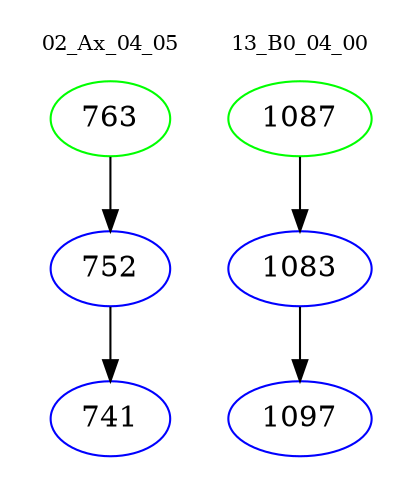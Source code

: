 digraph{
subgraph cluster_0 {
color = white
label = "02_Ax_04_05";
fontsize=10;
T0_763 [label="763", color="green"]
T0_763 -> T0_752 [color="black"]
T0_752 [label="752", color="blue"]
T0_752 -> T0_741 [color="black"]
T0_741 [label="741", color="blue"]
}
subgraph cluster_1 {
color = white
label = "13_B0_04_00";
fontsize=10;
T1_1087 [label="1087", color="green"]
T1_1087 -> T1_1083 [color="black"]
T1_1083 [label="1083", color="blue"]
T1_1083 -> T1_1097 [color="black"]
T1_1097 [label="1097", color="blue"]
}
}

